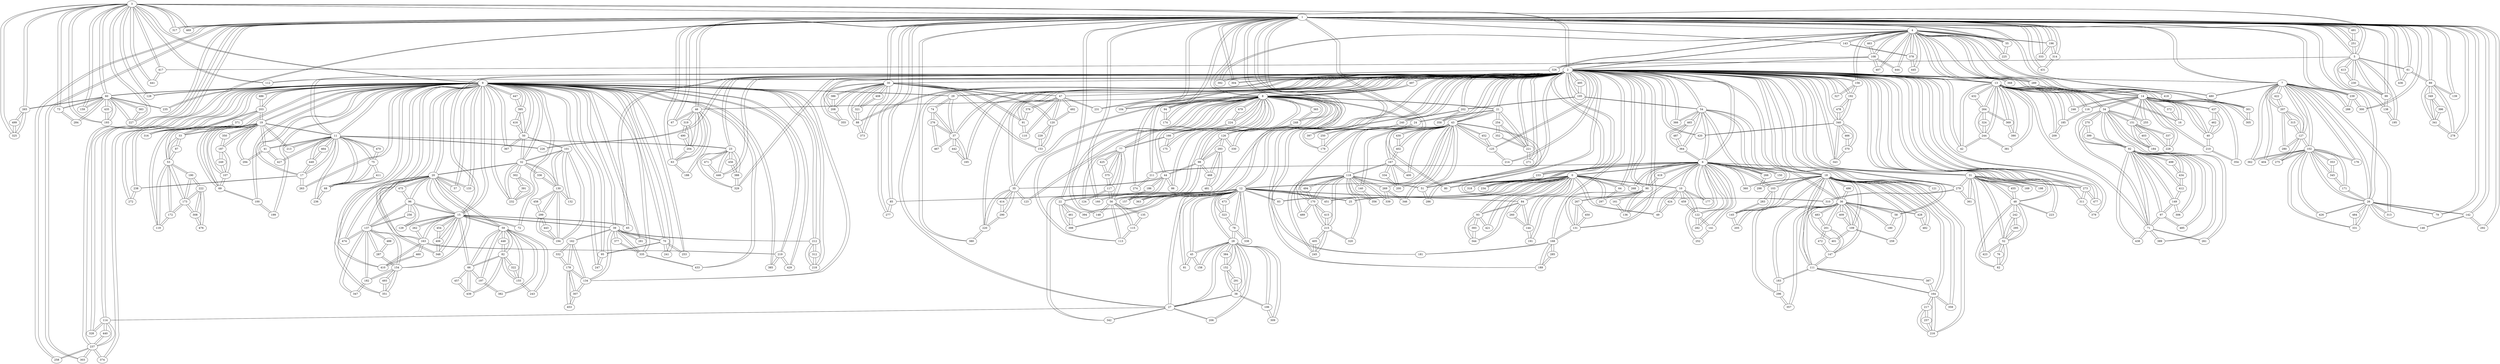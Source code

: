 graph {
  3 -- 1;
  3 -- 2;
  3 -- 5;
  3 -- 9;
  3 -- 60;
  3 -- 73;
  3 -- 112;
  3 -- 128;
  3 -- 159;
  3 -- 193;
  3 -- 227;
  3 -- 265;
  3 -- 317;
  3 -- 325;
  3 -- 417;
  3 -- 441;
  3 -- 469;
  1 -- 3;
  1 -- 4;
  1 -- 5;
  1 -- 7;
  1 -- 8;
  1 -- 12;
  1 -- 22;
  1 -- 26;
  1 -- 27;
  1 -- 30;
  1 -- 46;
  1 -- 55;
  1 -- 56;
  1 -- 61;
  1 -- 63;
  1 -- 67;
  1 -- 79;
  1 -- 80;
  1 -- 85;
  1 -- 89;
  1 -- 94;
  1 -- 99;
  1 -- 104;
  1 -- 114;
  1 -- 139;
  1 -- 142;
  1 -- 143;
  1 -- 160;
  1 -- 196;
  1 -- 237;
  1 -- 239;
  1 -- 251;
  1 -- 258;
  1 -- 277;
  1 -- 278;
  1 -- 292;
  1 -- 300;
  1 -- 303;
  1 -- 304;
  1 -- 314;
  1 -- 317;
  1 -- 328;
  1 -- 333;
  1 -- 363;
  1 -- 374;
  1 -- 431;
  1 -- 436;
  1 -- 469;
  1 -- 480;
  1 -- 491;
  2 -- 3;
  2 -- 4;
  2 -- 6;
  2 -- 7;
  2 -- 8;
  2 -- 9;
  2 -- 11;
  2 -- 13;
  2 -- 15;
  2 -- 18;
  2 -- 21;
  2 -- 23;
  2 -- 29;
  2 -- 30;
  2 -- 31;
  2 -- 35;
  2 -- 36;
  2 -- 37;
  2 -- 42;
  2 -- 43;
  2 -- 47;
  2 -- 48;
  2 -- 51;
  2 -- 54;
  2 -- 58;
  2 -- 64;
  2 -- 65;
  2 -- 88;
  2 -- 90;
  2 -- 105;
  2 -- 108;
  2 -- 112;
  2 -- 121;
  2 -- 125;
  2 -- 131;
  2 -- 156;
  2 -- 165;
  2 -- 168;
  2 -- 169;
  2 -- 181;
  2 -- 189;
  2 -- 192;
  2 -- 198;
  2 -- 202;
  2 -- 208;
  2 -- 211;
  2 -- 214;
  2 -- 220;
  2 -- 221;
  2 -- 223;
  2 -- 226;
  2 -- 231;
  2 -- 233;
  2 -- 234;
  2 -- 240;
  2 -- 271;
  2 -- 273;
  2 -- 274;
  2 -- 279;
  2 -- 289;
  2 -- 304;
  2 -- 310;
  2 -- 311;
  2 -- 327;
  2 -- 329;
  2 -- 340;
  2 -- 343;
  2 -- 358;
  2 -- 366;
  2 -- 368;
  2 -- 379;
  2 -- 380;
  2 -- 397;
  2 -- 420;
  2 -- 446;
  2 -- 477;
  2 -- 495;
  2 -- 497;
  4 -- 1;
  4 -- 2;
  4 -- 13;
  4 -- 14;
  4 -- 55;
  4 -- 108;
  4 -- 143;
  4 -- 156;
  4 -- 196;
  4 -- 225;
  4 -- 289;
  4 -- 301;
  4 -- 326;
  4 -- 368;
  4 -- 378;
  4 -- 392;
  4 -- 407;
  4 -- 418;
  4 -- 444;
  4 -- 445;
  4 -- 463;
  5 -- 1;
  5 -- 3;
  5 -- 61;
  5 -- 99;
  5 -- 138;
  5 -- 195;
  5 -- 230;
  5 -- 251;
  5 -- 413;
  5 -- 417;
  6 -- 0;
  6 -- 2;
  6 -- 10;
  6 -- 18;
  6 -- 31;
  6 -- 54;
  6 -- 90;
  6 -- 103;
  6 -- 122;
  6 -- 136;
  6 -- 141;
  6 -- 150;
  6 -- 177;
  6 -- 211;
  6 -- 233;
  6 -- 252;
  6 -- 266;
  6 -- 268;
  6 -- 282;
  6 -- 318;
  6 -- 360;
  6 -- 364;
  6 -- 419;
  0 -- 6;
  0 -- 10;
  0 -- 12;
  0 -- 25;
  0 -- 49;
  0 -- 64;
  0 -- 80;
  0 -- 83;
  0 -- 84;
  0 -- 93;
  0 -- 144;
  0 -- 191;
  0 -- 234;
  0 -- 268;
  0 -- 297;
  0 -- 344;
  0 -- 421;
  0 -- 451;
  7 -- 1;
  7 -- 2;
  7 -- 26;
  7 -- 102;
  7 -- 127;
  7 -- 176;
  7 -- 207;
  7 -- 239;
  7 -- 288;
  7 -- 313;
  7 -- 362;
  7 -- 404;
  7 -- 422;
  7 -- 480;
  8 -- 1;
  8 -- 2;
  8 -- 21;
  8 -- 24;
  8 -- 35;
  8 -- 44;
  8 -- 46;
  8 -- 56;
  8 -- 77;
  8 -- 86;
  8 -- 94;
  8 -- 98;
  8 -- 104;
  8 -- 113;
  8 -- 123;
  8 -- 126;
  8 -- 148;
  8 -- 166;
  8 -- 174;
  8 -- 175;
  8 -- 179;
  8 -- 224;
  8 -- 248;
  8 -- 330;
  8 -- 365;
  8 -- 479;
  8 -- 497;
  9 -- 2;
  9 -- 3;
  9 -- 11;
  9 -- 15;
  9 -- 17;
  9 -- 19;
  9 -- 20;
  9 -- 29;
  9 -- 32;
  9 -- 33;
  9 -- 39;
  9 -- 50;
  9 -- 57;
  9 -- 60;
  9 -- 68;
  9 -- 69;
  9 -- 70;
  9 -- 72;
  9 -- 95;
  9 -- 100;
  9 -- 128;
  9 -- 133;
  9 -- 134;
  9 -- 163;
  9 -- 199;
  9 -- 203;
  9 -- 212;
  9 -- 218;
  9 -- 219;
  9 -- 232;
  9 -- 235;
  9 -- 238;
  9 -- 241;
  9 -- 247;
  9 -- 253;
  9 -- 263;
  9 -- 272;
  9 -- 281;
  9 -- 316;
  9 -- 335;
  9 -- 348;
  9 -- 367;
  9 -- 385;
  9 -- 395;
  9 -- 410;
  9 -- 429;
  9 -- 433;
  9 -- 447;
  9 -- 486;
  10 -- 0;
  10 -- 6;
  10 -- 49;
  10 -- 122;
  10 -- 177;
  10 -- 424;
  10 -- 459;
  11 -- 2;
  11 -- 9;
  11 -- 17;
  11 -- 19;
  11 -- 23;
  11 -- 41;
  11 -- 68;
  11 -- 75;
  11 -- 213;
  11 -- 226;
  11 -- 236;
  11 -- 427;
  11 -- 449;
  11 -- 464;
  11 -- 470;
  12 -- 0;
  12 -- 1;
  12 -- 22;
  12 -- 25;
  12 -- 27;
  12 -- 28;
  12 -- 45;
  12 -- 78;
  12 -- 81;
  12 -- 83;
  12 -- 84;
  12 -- 85;
  12 -- 160;
  12 -- 323;
  12 -- 338;
  12 -- 342;
  12 -- 363;
  12 -- 394;
  12 -- 398;
  12 -- 451;
  12 -- 473;
  13 -- 2;
  13 -- 4;
  13 -- 14;
  13 -- 16;
  13 -- 34;
  13 -- 40;
  13 -- 42;
  13 -- 71;
  13 -- 116;
  13 -- 185;
  13 -- 209;
  13 -- 244;
  13 -- 246;
  13 -- 264;
  13 -- 369;
  13 -- 381;
  13 -- 390;
  13 -- 432;
  14 -- 4;
  14 -- 13;
  14 -- 16;
  14 -- 34;
  14 -- 40;
  14 -- 116;
  14 -- 151;
  14 -- 210;
  14 -- 228;
  14 -- 246;
  14 -- 255;
  14 -- 301;
  14 -- 305;
  14 -- 354;
  14 -- 372;
  14 -- 437;
  15 -- 2;
  15 -- 9;
  15 -- 20;
  15 -- 39;
  15 -- 59;
  15 -- 65;
  15 -- 66;
  15 -- 72;
  15 -- 96;
  15 -- 129;
  15 -- 163;
  15 -- 262;
  15 -- 348;
  15 -- 406;
  15 -- 454;
  16 -- 13;
  16 -- 14;
  16 -- 372;
  17 -- 9;
  17 -- 11;
  17 -- 238;
  17 -- 263;
  17 -- 449;
  18 -- 2;
  18 -- 6;
  18 -- 36;
  18 -- 103;
  18 -- 109;
  18 -- 111;
  18 -- 121;
  18 -- 145;
  18 -- 164;
  18 -- 205;
  18 -- 216;
  18 -- 259;
  18 -- 359;
  18 -- 360;
  18 -- 401;
  18 -- 428;
  18 -- 482;
  18 -- 496;
  19 -- 9;
  19 -- 11;
  19 -- 33;
  19 -- 41;
  19 -- 53;
  19 -- 69;
  19 -- 107;
  19 -- 119;
  19 -- 187;
  19 -- 203;
  19 -- 213;
  19 -- 294;
  19 -- 350;
  20 -- 9;
  20 -- 15;
  20 -- 32;
  20 -- 57;
  20 -- 59;
  20 -- 96;
  20 -- 133;
  20 -- 137;
  20 -- 154;
  20 -- 351;
  20 -- 474;
  20 -- 475;
  21 -- 2;
  21 -- 8;
  21 -- 24;
  21 -- 43;
  21 -- 221;
  21 -- 254;
  22 -- 1;
  22 -- 12;
  22 -- 394;
  22 -- 398;
  22 -- 461;
  23 -- 2;
  23 -- 11;
  23 -- 329;
  23 -- 388;
  23 -- 446;
  23 -- 456;
  23 -- 471;
  24 -- 8;
  24 -- 21;
  24 -- 179;
  24 -- 250;
  25 -- 0;
  25 -- 12;
  26 -- 1;
  26 -- 7;
  26 -- 79;
  26 -- 102;
  26 -- 142;
  26 -- 146;
  26 -- 171;
  26 -- 313;
  26 -- 331;
  26 -- 426;
  26 -- 484;
  27 -- 1;
  27 -- 12;
  27 -- 28;
  27 -- 38;
  27 -- 114;
  27 -- 206;
  27 -- 342;
  28 -- 12;
  28 -- 27;
  28 -- 38;
  28 -- 45;
  28 -- 78;
  28 -- 106;
  28 -- 152;
  28 -- 158;
  28 -- 206;
  28 -- 309;
  28 -- 384;
  29 -- 2;
  29 -- 9;
  29 -- 37;
  29 -- 74;
  30 -- 1;
  30 -- 2;
  30 -- 47;
  30 -- 88;
  30 -- 91;
  30 -- 120;
  30 -- 153;
  30 -- 208;
  30 -- 321;
  30 -- 355;
  30 -- 373;
  30 -- 386;
  30 -- 408;
  31 -- 2;
  31 -- 6;
  31 -- 48;
  31 -- 52;
  31 -- 169;
  31 -- 198;
  31 -- 273;
  31 -- 279;
  31 -- 361;
  31 -- 423;
  31 -- 455;
  32 -- 9;
  32 -- 20;
  32 -- 50;
  32 -- 101;
  32 -- 130;
  32 -- 232;
  32 -- 302;
  32 -- 336;
  33 -- 9;
  33 -- 19;
  33 -- 53;
  33 -- 87;
  34 -- 13;
  34 -- 14;
  34 -- 71;
  34 -- 92;
  34 -- 151;
  34 -- 184;
  34 -- 255;
  34 -- 261;
  34 -- 270;
  35 -- 2;
  35 -- 8;
  35 -- 44;
  35 -- 123;
  35 -- 220;
  35 -- 290;
  35 -- 414;
  36 -- 2;
  36 -- 18;
  36 -- 58;
  36 -- 109;
  36 -- 111;
  36 -- 147;
  36 -- 180;
  36 -- 183;
  36 -- 201;
  36 -- 296;
  36 -- 357;
  36 -- 409;
  36 -- 428;
  36 -- 483;
  36 -- 496;
  37 -- 2;
  37 -- 29;
  37 -- 74;
  37 -- 165;
  37 -- 276;
  37 -- 442;
  37 -- 467;
  38 -- 27;
  38 -- 28;
  38 -- 106;
  38 -- 152;
  38 -- 291;
  39 -- 9;
  39 -- 15;
  39 -- 70;
  39 -- 134;
  39 -- 162;
  39 -- 212;
  39 -- 281;
  39 -- 335;
  39 -- 377;
  40 -- 13;
  40 -- 14;
  40 -- 210;
  40 -- 437;
  40 -- 462;
  41 -- 11;
  41 -- 19;
  41 -- 294;
  41 -- 427;
  42 -- 2;
  42 -- 13;
  42 -- 244;
  43 -- 2;
  43 -- 21;
  43 -- 51;
  43 -- 118;
  43 -- 125;
  43 -- 140;
  43 -- 167;
  43 -- 170;
  43 -- 200;
  43 -- 269;
  43 -- 286;
  43 -- 346;
  43 -- 400;
  43 -- 402;
  43 -- 430;
  43 -- 452;
  44 -- 8;
  44 -- 35;
  44 -- 86;
  44 -- 98;
  44 -- 157;
  44 -- 186;
  45 -- 12;
  45 -- 28;
  45 -- 81;
  45 -- 158;
  46 -- 1;
  46 -- 8;
  46 -- 63;
  46 -- 67;
  46 -- 188;
  46 -- 204;
  46 -- 319;
  47 -- 2;
  47 -- 30;
  47 -- 91;
  47 -- 110;
  47 -- 120;
  47 -- 231;
  47 -- 376;
  47 -- 492;
  48 -- 2;
  48 -- 31;
  48 -- 52;
  48 -- 62;
  48 -- 223;
  48 -- 242;
  48 -- 455;
  49 -- 0;
  49 -- 10;
  49 -- 424;
  50 -- 9;
  50 -- 32;
  50 -- 101;
  50 -- 367;
  50 -- 395;
  50 -- 416;
  51 -- 2;
  51 -- 43;
  51 -- 118;
  51 -- 286;
  52 -- 31;
  52 -- 48;
  52 -- 62;
  52 -- 76;
  52 -- 242;
  52 -- 295;
  52 -- 423;
  53 -- 19;
  53 -- 33;
  53 -- 87;
  53 -- 119;
  53 -- 172;
  53 -- 173;
  53 -- 190;
  54 -- 2;
  54 -- 6;
  54 -- 105;
  54 -- 150;
  54 -- 266;
  54 -- 298;
  54 -- 364;
  54 -- 366;
  54 -- 465;
  55 -- 1;
  55 -- 4;
  55 -- 225;
  56 -- 1;
  56 -- 8;
  56 -- 77;
  56 -- 113;
  56 -- 115;
  56 -- 117;
  56 -- 135;
  56 -- 148;
  57 -- 9;
  57 -- 20;
  58 -- 2;
  58 -- 36;
  58 -- 180;
  59 -- 15;
  59 -- 20;
  59 -- 66;
  59 -- 82;
  59 -- 155;
  59 -- 197;
  59 -- 243;
  59 -- 382;
  59 -- 448;
  60 -- 3;
  60 -- 9;
  60 -- 73;
  60 -- 159;
  60 -- 193;
  60 -- 227;
  60 -- 235;
  60 -- 265;
  60 -- 284;
  60 -- 383;
  60 -- 435;
  61 -- 1;
  61 -- 5;
  61 -- 89;
  61 -- 436;
  62 -- 48;
  62 -- 52;
  62 -- 76;
  63 -- 1;
  63 -- 46;
  63 -- 188;
  63 -- 204;
  64 -- 0;
  64 -- 2;
  64 -- 297;
  65 -- 2;
  65 -- 15;
  66 -- 15;
  66 -- 59;
  66 -- 82;
  66 -- 197;
  66 -- 439;
  66 -- 457;
  67 -- 1;
  67 -- 46;
  68 -- 9;
  68 -- 11;
  68 -- 75;
  68 -- 236;
  68 -- 411;
  69 -- 9;
  69 -- 19;
  69 -- 100;
  69 -- 107;
  70 -- 9;
  70 -- 39;
  70 -- 95;
  70 -- 241;
  70 -- 253;
  71 -- 13;
  71 -- 34;
  71 -- 92;
  71 -- 97;
  71 -- 261;
  71 -- 389;
  71 -- 438;
  72 -- 9;
  72 -- 15;
  73 -- 3;
  73 -- 60;
  73 -- 284;
  74 -- 29;
  74 -- 37;
  74 -- 276;
  75 -- 11;
  75 -- 68;
  75 -- 411;
  75 -- 470;
  76 -- 52;
  76 -- 62;
  77 -- 8;
  77 -- 56;
  77 -- 117;
  77 -- 124;
  77 -- 166;
  77 -- 375;
  77 -- 425;
  78 -- 12;
  78 -- 28;
  78 -- 323;
  78 -- 338;
  79 -- 1;
  79 -- 26;
  80 -- 0;
  80 -- 1;
  81 -- 12;
  81 -- 45;
  82 -- 59;
  82 -- 66;
  82 -- 155;
  82 -- 322;
  82 -- 439;
  82 -- 448;
  83 -- 0;
  83 -- 12;
  84 -- 0;
  84 -- 12;
  84 -- 93;
  84 -- 144;
  84 -- 260;
  85 -- 1;
  85 -- 12;
  85 -- 277;
  86 -- 8;
  86 -- 44;
  87 -- 33;
  87 -- 53;
  88 -- 2;
  88 -- 30;
  88 -- 321;
  88 -- 373;
  89 -- 1;
  89 -- 61;
  89 -- 139;
  89 -- 278;
  89 -- 341;
  89 -- 349;
  90 -- 2;
  90 -- 6;
  90 -- 131;
  90 -- 136;
  90 -- 161;
  90 -- 267;
  90 -- 419;
  91 -- 30;
  91 -- 47;
  91 -- 110;
  91 -- 376;
  92 -- 34;
  92 -- 71;
  92 -- 97;
  92 -- 149;
  92 -- 270;
  92 -- 306;
  92 -- 389;
  92 -- 399;
  92 -- 412;
  92 -- 434;
  92 -- 438;
  92 -- 485;
  92 -- 498;
  93 -- 0;
  93 -- 84;
  93 -- 344;
  93 -- 393;
  93 -- 421;
  94 -- 1;
  94 -- 8;
  94 -- 174;
  95 -- 9;
  95 -- 70;
  95 -- 247;
  96 -- 15;
  96 -- 20;
  96 -- 129;
  96 -- 137;
  96 -- 256;
  96 -- 475;
  97 -- 71;
  97 -- 92;
  97 -- 149;
  97 -- 485;
  98 -- 8;
  98 -- 44;
  98 -- 126;
  98 -- 157;
  98 -- 293;
  98 -- 468;
  99 -- 1;
  99 -- 5;
  99 -- 138;
  99 -- 230;
  100 -- 9;
  100 -- 69;
  100 -- 199;
  101 -- 32;
  101 -- 50;
  101 -- 130;
  101 -- 132;
  101 -- 194;
  102 -- 7;
  102 -- 26;
  102 -- 127;
  102 -- 171;
  102 -- 176;
  102 -- 275;
  102 -- 331;
  102 -- 345;
  102 -- 353;
  102 -- 362;
  102 -- 404;
  102 -- 426;
  103 -- 6;
  103 -- 18;
  103 -- 145;
  103 -- 283;
  104 -- 1;
  104 -- 8;
  105 -- 2;
  105 -- 54;
  105 -- 202;
  105 -- 495;
  106 -- 28;
  106 -- 38;
  106 -- 309;
  107 -- 19;
  107 -- 69;
  107 -- 187;
  107 -- 249;
  108 -- 2;
  108 -- 4;
  108 -- 326;
  108 -- 407;
  108 -- 444;
  108 -- 463;
  109 -- 18;
  109 -- 36;
  109 -- 259;
  109 -- 401;
  109 -- 409;
  110 -- 47;
  110 -- 91;
  111 -- 18;
  111 -- 36;
  111 -- 147;
  111 -- 164;
  111 -- 183;
  111 -- 387;
  112 -- 2;
  112 -- 3;
  113 -- 8;
  113 -- 56;
  113 -- 115;
  114 -- 1;
  114 -- 27;
  114 -- 237;
  114 -- 328;
  114 -- 440;
  115 -- 56;
  115 -- 113;
  115 -- 135;
  116 -- 13;
  116 -- 14;
  116 -- 185;
  117 -- 56;
  117 -- 77;
  117 -- 124;
  117 -- 375;
  118 -- 43;
  118 -- 51;
  118 -- 140;
  118 -- 167;
  118 -- 170;
  118 -- 215;
  118 -- 245;
  118 -- 269;
  118 -- 320;
  118 -- 339;
  118 -- 356;
  118 -- 489;
  118 -- 494;
  119 -- 19;
  119 -- 53;
  119 -- 172;
  120 -- 30;
  120 -- 47;
  120 -- 153;
  120 -- 229;
  120 -- 492;
  121 -- 2;
  121 -- 18;
  122 -- 6;
  122 -- 10;
  122 -- 141;
  122 -- 282;
  122 -- 459;
  123 -- 8;
  123 -- 35;
  124 -- 77;
  124 -- 117;
  125 -- 2;
  125 -- 43;
  125 -- 214;
  125 -- 452;
  126 -- 8;
  126 -- 98;
  126 -- 248;
  126 -- 293;
  126 -- 330;
  127 -- 7;
  127 -- 102;
  127 -- 207;
  127 -- 275;
  127 -- 280;
  127 -- 315;
  128 -- 3;
  128 -- 9;
  129 -- 15;
  129 -- 96;
  130 -- 32;
  130 -- 101;
  130 -- 132;
  130 -- 194;
  130 -- 299;
  130 -- 336;
  130 -- 458;
  131 -- 2;
  131 -- 90;
  131 -- 168;
  131 -- 267;
  131 -- 450;
  132 -- 101;
  132 -- 130;
  133 -- 9;
  133 -- 20;
  134 -- 9;
  134 -- 39;
  134 -- 162;
  134 -- 178;
  134 -- 307;
  135 -- 56;
  135 -- 115;
  136 -- 6;
  136 -- 90;
  136 -- 161;
  137 -- 20;
  137 -- 96;
  137 -- 154;
  137 -- 182;
  137 -- 256;
  137 -- 287;
  137 -- 347;
  137 -- 474;
  137 -- 488;
  138 -- 5;
  138 -- 99;
  138 -- 195;
  139 -- 1;
  139 -- 89;
  140 -- 43;
  140 -- 118;
  140 -- 356;
  141 -- 6;
  141 -- 122;
  141 -- 252;
  142 -- 1;
  142 -- 26;
  142 -- 146;
  142 -- 292;
  143 -- 1;
  143 -- 4;
  143 -- 378;
  144 -- 0;
  144 -- 84;
  144 -- 191;
  144 -- 260;
  145 -- 18;
  145 -- 103;
  145 -- 205;
  145 -- 283;
  146 -- 26;
  146 -- 142;
  147 -- 36;
  147 -- 111;
  147 -- 201;
  147 -- 472;
  148 -- 8;
  148 -- 56;
  149 -- 92;
  149 -- 97;
  149 -- 306;
  149 -- 412;
  150 -- 6;
  150 -- 54;
  151 -- 14;
  151 -- 34;
  151 -- 184;
  151 -- 228;
  151 -- 337;
  151 -- 403;
  152 -- 28;
  152 -- 38;
  152 -- 291;
  152 -- 384;
  153 -- 30;
  153 -- 120;
  153 -- 229;
  154 -- 20;
  154 -- 137;
  154 -- 182;
  154 -- 287;
  154 -- 351;
  154 -- 493;
  155 -- 59;
  155 -- 82;
  155 -- 243;
  155 -- 322;
  156 -- 2;
  156 -- 4;
  156 -- 192;
  156 -- 327;
  157 -- 44;
  157 -- 98;
  157 -- 186;
  158 -- 28;
  158 -- 45;
  159 -- 3;
  159 -- 60;
  160 -- 1;
  160 -- 12;
  161 -- 90;
  161 -- 136;
  162 -- 39;
  162 -- 134;
  162 -- 178;
  162 -- 332;
  163 -- 9;
  163 -- 15;
  163 -- 219;
  163 -- 262;
  163 -- 410;
  163 -- 460;
  164 -- 18;
  164 -- 111;
  164 -- 216;
  164 -- 217;
  164 -- 359;
  164 -- 387;
  165 -- 2;
  165 -- 37;
  165 -- 442;
  166 -- 8;
  166 -- 77;
  166 -- 175;
  166 -- 224;
  167 -- 43;
  167 -- 118;
  167 -- 200;
  167 -- 334;
  167 -- 400;
  167 -- 402;
  168 -- 2;
  168 -- 131;
  168 -- 181;
  168 -- 189;
  168 -- 285;
  169 -- 2;
  169 -- 31;
  170 -- 43;
  170 -- 118;
  170 -- 215;
  170 -- 415;
  170 -- 489;
  170 -- 494;
  171 -- 26;
  171 -- 102;
  171 -- 345;
  172 -- 53;
  172 -- 119;
  172 -- 173;
  173 -- 53;
  173 -- 172;
  173 -- 190;
  173 -- 222;
  173 -- 308;
  174 -- 8;
  174 -- 94;
  175 -- 8;
  175 -- 166;
  176 -- 7;
  176 -- 102;
  177 -- 6;
  177 -- 10;
  178 -- 134;
  178 -- 162;
  178 -- 307;
  178 -- 332;
  178 -- 453;
  179 -- 8;
  179 -- 24;
  179 -- 250;
  180 -- 36;
  180 -- 58;
  181 -- 2;
  181 -- 168;
  182 -- 137;
  182 -- 154;
  182 -- 347;
  183 -- 36;
  183 -- 111;
  183 -- 296;
  184 -- 34;
  184 -- 151;
  184 -- 403;
  185 -- 13;
  185 -- 116;
  185 -- 209;
  186 -- 44;
  186 -- 157;
  187 -- 19;
  187 -- 107;
  187 -- 249;
  187 -- 350;
  188 -- 46;
  188 -- 63;
  189 -- 2;
  189 -- 168;
  189 -- 285;
  190 -- 53;
  190 -- 173;
  190 -- 222;
  191 -- 0;
  191 -- 144;
  192 -- 2;
  192 -- 156;
  192 -- 340;
  192 -- 478;
  193 -- 3;
  193 -- 60;
  193 -- 435;
  194 -- 101;
  194 -- 130;
  194 -- 299;
  194 -- 443;
  195 -- 5;
  195 -- 138;
  196 -- 1;
  196 -- 4;
  196 -- 314;
  196 -- 333;
  197 -- 59;
  197 -- 66;
  197 -- 382;
  198 -- 2;
  198 -- 31;
  199 -- 9;
  199 -- 100;
  200 -- 43;
  200 -- 167;
  200 -- 334;
  201 -- 36;
  201 -- 147;
  201 -- 472;
  201 -- 483;
  202 -- 2;
  202 -- 105;
  202 -- 240;
  202 -- 358;
  203 -- 9;
  203 -- 19;
  203 -- 316;
  203 -- 371;
  203 -- 486;
  204 -- 46;
  204 -- 63;
  204 -- 319;
  204 -- 490;
  205 -- 18;
  205 -- 145;
  206 -- 27;
  206 -- 28;
  207 -- 7;
  207 -- 127;
  207 -- 280;
  207 -- 315;
  207 -- 422;
  208 -- 2;
  208 -- 30;
  208 -- 355;
  208 -- 386;
  209 -- 13;
  209 -- 185;
  210 -- 14;
  210 -- 40;
  210 -- 354;
  211 -- 2;
  211 -- 6;
  211 -- 274;
  212 -- 9;
  212 -- 39;
  212 -- 218;
  212 -- 312;
  213 -- 11;
  213 -- 19;
  214 -- 2;
  214 -- 125;
  215 -- 118;
  215 -- 170;
  215 -- 245;
  215 -- 320;
  215 -- 405;
  215 -- 415;
  216 -- 18;
  216 -- 164;
  216 -- 217;
  216 -- 257;
  217 -- 164;
  217 -- 216;
  217 -- 257;
  218 -- 9;
  218 -- 212;
  218 -- 312;
  219 -- 9;
  219 -- 163;
  219 -- 385;
  219 -- 429;
  220 -- 2;
  220 -- 35;
  220 -- 290;
  220 -- 380;
  221 -- 2;
  221 -- 21;
  221 -- 254;
  221 -- 271;
  221 -- 352;
  222 -- 173;
  222 -- 190;
  222 -- 308;
  222 -- 476;
  223 -- 2;
  223 -- 48;
  224 -- 8;
  224 -- 166;
  224 -- 479;
  225 -- 4;
  225 -- 55;
  226 -- 2;
  226 -- 11;
  227 -- 3;
  227 -- 60;
  227 -- 383;
  228 -- 14;
  228 -- 151;
  228 -- 337;
  229 -- 120;
  229 -- 153;
  230 -- 5;
  230 -- 99;
  230 -- 413;
  231 -- 2;
  231 -- 47;
  232 -- 9;
  232 -- 32;
  232 -- 302;
  232 -- 391;
  233 -- 2;
  233 -- 6;
  233 -- 318;
  234 -- 0;
  234 -- 2;
  235 -- 9;
  235 -- 60;
  236 -- 11;
  236 -- 68;
  237 -- 1;
  237 -- 114;
  237 -- 258;
  237 -- 303;
  237 -- 374;
  237 -- 440;
  238 -- 9;
  238 -- 17;
  238 -- 272;
  239 -- 1;
  239 -- 7;
  239 -- 288;
  239 -- 300;
  240 -- 2;
  240 -- 202;
  240 -- 397;
  241 -- 9;
  241 -- 70;
  242 -- 48;
  242 -- 52;
  242 -- 295;
  243 -- 59;
  243 -- 155;
  244 -- 13;
  244 -- 42;
  244 -- 264;
  244 -- 324;
  244 -- 381;
  245 -- 118;
  245 -- 215;
  245 -- 405;
  246 -- 13;
  246 -- 14;
  247 -- 9;
  247 -- 95;
  248 -- 8;
  248 -- 126;
  248 -- 365;
  249 -- 107;
  249 -- 187;
  250 -- 24;
  250 -- 179;
  251 -- 1;
  251 -- 5;
  251 -- 491;
  252 -- 6;
  252 -- 141;
  253 -- 9;
  253 -- 70;
  254 -- 21;
  254 -- 221;
  254 -- 352;
  255 -- 14;
  255 -- 34;
  256 -- 96;
  256 -- 137;
  257 -- 216;
  257 -- 217;
  258 -- 1;
  258 -- 237;
  259 -- 18;
  259 -- 109;
  260 -- 84;
  260 -- 144;
  261 -- 34;
  261 -- 71;
  262 -- 15;
  262 -- 163;
  263 -- 9;
  263 -- 17;
  264 -- 13;
  264 -- 244;
  264 -- 324;
  264 -- 369;
  264 -- 432;
  265 -- 3;
  265 -- 60;
  265 -- 325;
  265 -- 499;
  266 -- 6;
  266 -- 54;
  266 -- 298;
  267 -- 90;
  267 -- 131;
  267 -- 450;
  268 -- 0;
  268 -- 6;
  269 -- 43;
  269 -- 118;
  269 -- 339;
  269 -- 346;
  270 -- 34;
  270 -- 92;
  270 -- 399;
  271 -- 2;
  271 -- 221;
  272 -- 9;
  272 -- 238;
  273 -- 2;
  273 -- 31;
  273 -- 311;
  273 -- 477;
  274 -- 2;
  274 -- 211;
  275 -- 102;
  275 -- 127;
  276 -- 37;
  276 -- 74;
  276 -- 467;
  277 -- 1;
  277 -- 85;
  278 -- 1;
  278 -- 89;
  278 -- 341;
  279 -- 2;
  279 -- 31;
  279 -- 310;
  279 -- 361;
  280 -- 127;
  280 -- 207;
  281 -- 9;
  281 -- 39;
  282 -- 6;
  282 -- 122;
  283 -- 103;
  283 -- 145;
  284 -- 60;
  284 -- 73;
  285 -- 168;
  285 -- 189;
  286 -- 43;
  286 -- 51;
  287 -- 137;
  287 -- 154;
  287 -- 488;
  288 -- 7;
  288 -- 239;
  289 -- 2;
  289 -- 4;
  289 -- 418;
  290 -- 35;
  290 -- 220;
  290 -- 414;
  291 -- 38;
  291 -- 152;
  292 -- 1;
  292 -- 142;
  293 -- 98;
  293 -- 126;
  293 -- 468;
  293 -- 481;
  294 -- 19;
  294 -- 41;
  295 -- 52;
  295 -- 242;
  296 -- 36;
  296 -- 183;
  296 -- 357;
  297 -- 0;
  297 -- 64;
  298 -- 54;
  298 -- 266;
  299 -- 130;
  299 -- 194;
  299 -- 443;
  299 -- 458;
  300 -- 1;
  300 -- 239;
  301 -- 4;
  301 -- 14;
  301 -- 305;
  302 -- 32;
  302 -- 232;
  302 -- 391;
  303 -- 1;
  303 -- 237;
  304 -- 1;
  304 -- 2;
  305 -- 14;
  305 -- 301;
  306 -- 92;
  306 -- 149;
  307 -- 134;
  307 -- 178;
  307 -- 453;
  308 -- 173;
  308 -- 222;
  308 -- 476;
  309 -- 28;
  309 -- 106;
  310 -- 2;
  310 -- 279;
  311 -- 2;
  311 -- 273;
  311 -- 379;
  312 -- 212;
  312 -- 218;
  313 -- 7;
  313 -- 26;
  314 -- 1;
  314 -- 196;
  314 -- 431;
  315 -- 127;
  315 -- 207;
  316 -- 9;
  316 -- 203;
  316 -- 371;
  317 -- 1;
  317 -- 3;
  318 -- 6;
  318 -- 233;
  319 -- 46;
  319 -- 204;
  319 -- 490;
  320 -- 118;
  320 -- 215;
  321 -- 30;
  321 -- 88;
  321 -- 408;
  322 -- 82;
  322 -- 155;
  323 -- 12;
  323 -- 78;
  323 -- 473;
  324 -- 244;
  324 -- 264;
  325 -- 3;
  325 -- 265;
  325 -- 499;
  326 -- 4;
  326 -- 108;
  326 -- 392;
  327 -- 2;
  327 -- 156;
  328 -- 1;
  328 -- 114;
  329 -- 2;
  329 -- 23;
  329 -- 388;
  330 -- 8;
  330 -- 126;
  331 -- 26;
  331 -- 102;
  331 -- 484;
  332 -- 162;
  332 -- 178;
  333 -- 1;
  333 -- 196;
  334 -- 167;
  334 -- 200;
  335 -- 9;
  335 -- 39;
  335 -- 377;
  335 -- 433;
  336 -- 32;
  336 -- 130;
  337 -- 151;
  337 -- 228;
  338 -- 12;
  338 -- 78;
  339 -- 118;
  339 -- 269;
  340 -- 2;
  340 -- 192;
  340 -- 343;
  340 -- 370;
  340 -- 420;
  340 -- 466;
  340 -- 478;
  341 -- 89;
  341 -- 278;
  341 -- 349;
  341 -- 396;
  342 -- 12;
  342 -- 27;
  343 -- 2;
  343 -- 340;
  343 -- 370;
  344 -- 0;
  344 -- 93;
  344 -- 393;
  345 -- 102;
  345 -- 171;
  345 -- 353;
  346 -- 43;
  346 -- 269;
  347 -- 137;
  347 -- 182;
  348 -- 9;
  348 -- 15;
  348 -- 406;
  349 -- 89;
  349 -- 341;
  349 -- 396;
  350 -- 19;
  350 -- 187;
  351 -- 20;
  351 -- 154;
  351 -- 493;
  352 -- 221;
  352 -- 254;
  353 -- 102;
  353 -- 345;
  354 -- 14;
  354 -- 210;
  355 -- 30;
  355 -- 208;
  356 -- 118;
  356 -- 140;
  357 -- 36;
  357 -- 296;
  358 -- 2;
  358 -- 202;
  359 -- 18;
  359 -- 164;
  360 -- 6;
  360 -- 18;
  361 -- 31;
  361 -- 279;
  362 -- 7;
  362 -- 102;
  363 -- 1;
  363 -- 12;
  364 -- 6;
  364 -- 54;
  364 -- 465;
  364 -- 487;
  365 -- 8;
  365 -- 248;
  366 -- 2;
  366 -- 54;
  367 -- 9;
  367 -- 50;
  368 -- 2;
  368 -- 4;
  369 -- 13;
  369 -- 264;
  369 -- 390;
  370 -- 340;
  370 -- 343;
  370 -- 466;
  371 -- 203;
  371 -- 316;
  372 -- 14;
  372 -- 16;
  373 -- 30;
  373 -- 88;
  374 -- 1;
  374 -- 237;
  375 -- 77;
  375 -- 117;
  375 -- 425;
  376 -- 47;
  376 -- 91;
  377 -- 39;
  377 -- 335;
  378 -- 4;
  378 -- 143;
  378 -- 445;
  379 -- 2;
  379 -- 311;
  380 -- 2;
  380 -- 220;
  381 -- 13;
  381 -- 244;
  382 -- 59;
  382 -- 197;
  383 -- 60;
  383 -- 227;
  384 -- 28;
  384 -- 152;
  385 -- 9;
  385 -- 219;
  386 -- 30;
  386 -- 208;
  387 -- 111;
  387 -- 164;
  388 -- 23;
  388 -- 329;
  388 -- 456;
  389 -- 71;
  389 -- 92;
  390 -- 13;
  390 -- 369;
  391 -- 232;
  391 -- 302;
  392 -- 4;
  392 -- 326;
  393 -- 93;
  393 -- 344;
  394 -- 12;
  394 -- 22;
  395 -- 9;
  395 -- 50;
  395 -- 416;
  395 -- 447;
  396 -- 341;
  396 -- 349;
  397 -- 2;
  397 -- 240;
  398 -- 12;
  398 -- 22;
  398 -- 461;
  399 -- 92;
  399 -- 270;
  400 -- 43;
  400 -- 167;
  401 -- 18;
  401 -- 109;
  402 -- 43;
  402 -- 167;
  402 -- 430;
  403 -- 151;
  403 -- 184;
  404 -- 7;
  404 -- 102;
  405 -- 215;
  405 -- 245;
  406 -- 15;
  406 -- 348;
  406 -- 454;
  407 -- 4;
  407 -- 108;
  408 -- 30;
  408 -- 321;
  409 -- 36;
  409 -- 109;
  410 -- 9;
  410 -- 163;
  410 -- 460;
  411 -- 68;
  411 -- 75;
  412 -- 92;
  412 -- 149;
  412 -- 434;
  413 -- 5;
  413 -- 230;
  414 -- 35;
  414 -- 290;
  415 -- 170;
  415 -- 215;
  416 -- 50;
  416 -- 395;
  417 -- 3;
  417 -- 5;
  417 -- 441;
  418 -- 4;
  418 -- 289;
  419 -- 6;
  419 -- 90;
  420 -- 2;
  420 -- 340;
  421 -- 0;
  421 -- 93;
  422 -- 7;
  422 -- 207;
  423 -- 31;
  423 -- 52;
  424 -- 10;
  424 -- 49;
  425 -- 77;
  425 -- 375;
  426 -- 26;
  426 -- 102;
  427 -- 11;
  427 -- 41;
  428 -- 18;
  428 -- 36;
  428 -- 482;
  429 -- 9;
  429 -- 219;
  430 -- 43;
  430 -- 402;
  431 -- 1;
  431 -- 314;
  432 -- 13;
  432 -- 264;
  433 -- 9;
  433 -- 335;
  434 -- 92;
  434 -- 412;
  434 -- 498;
  435 -- 60;
  435 -- 193;
  436 -- 1;
  436 -- 61;
  437 -- 14;
  437 -- 40;
  437 -- 462;
  438 -- 71;
  438 -- 92;
  439 -- 66;
  439 -- 82;
  439 -- 457;
  440 -- 114;
  440 -- 237;
  441 -- 3;
  441 -- 417;
  442 -- 37;
  442 -- 165;
  443 -- 194;
  443 -- 299;
  444 -- 4;
  444 -- 108;
  445 -- 4;
  445 -- 378;
  446 -- 2;
  446 -- 23;
  446 -- 471;
  447 -- 9;
  447 -- 395;
  448 -- 59;
  448 -- 82;
  449 -- 11;
  449 -- 17;
  449 -- 464;
  450 -- 131;
  450 -- 267;
  451 -- 0;
  451 -- 12;
  452 -- 43;
  452 -- 125;
  453 -- 178;
  453 -- 307;
  454 -- 15;
  454 -- 406;
  455 -- 31;
  455 -- 48;
  456 -- 23;
  456 -- 388;
  457 -- 66;
  457 -- 439;
  458 -- 130;
  458 -- 299;
  459 -- 10;
  459 -- 122;
  460 -- 163;
  460 -- 410;
  461 -- 22;
  461 -- 398;
  462 -- 40;
  462 -- 437;
  463 -- 4;
  463 -- 108;
  464 -- 11;
  464 -- 449;
  465 -- 54;
  465 -- 364;
  465 -- 487;
  466 -- 340;
  466 -- 370;
  467 -- 37;
  467 -- 276;
  468 -- 98;
  468 -- 293;
  468 -- 481;
  469 -- 1;
  469 -- 3;
  470 -- 11;
  470 -- 75;
  471 -- 23;
  471 -- 446;
  472 -- 147;
  472 -- 201;
  473 -- 12;
  473 -- 323;
  474 -- 20;
  474 -- 137;
  475 -- 20;
  475 -- 96;
  476 -- 222;
  476 -- 308;
  477 -- 2;
  477 -- 273;
  478 -- 192;
  478 -- 340;
  479 -- 8;
  479 -- 224;
  480 -- 1;
  480 -- 7;
  481 -- 293;
  481 -- 468;
  482 -- 18;
  482 -- 428;
  483 -- 36;
  483 -- 201;
  484 -- 26;
  484 -- 331;
  485 -- 92;
  485 -- 97;
  486 -- 9;
  486 -- 203;
  487 -- 364;
  487 -- 465;
  488 -- 137;
  488 -- 287;
  489 -- 118;
  489 -- 170;
  490 -- 204;
  490 -- 319;
  491 -- 1;
  491 -- 251;
  492 -- 47;
  492 -- 120;
  493 -- 154;
  493 -- 351;
  494 -- 118;
  494 -- 170;
  495 -- 2;
  495 -- 105;
  496 -- 18;
  496 -- 36;
  497 -- 2;
  497 -- 8;
  498 -- 92;
  498 -- 434;
  499 -- 265;
  499 -- 325;
}